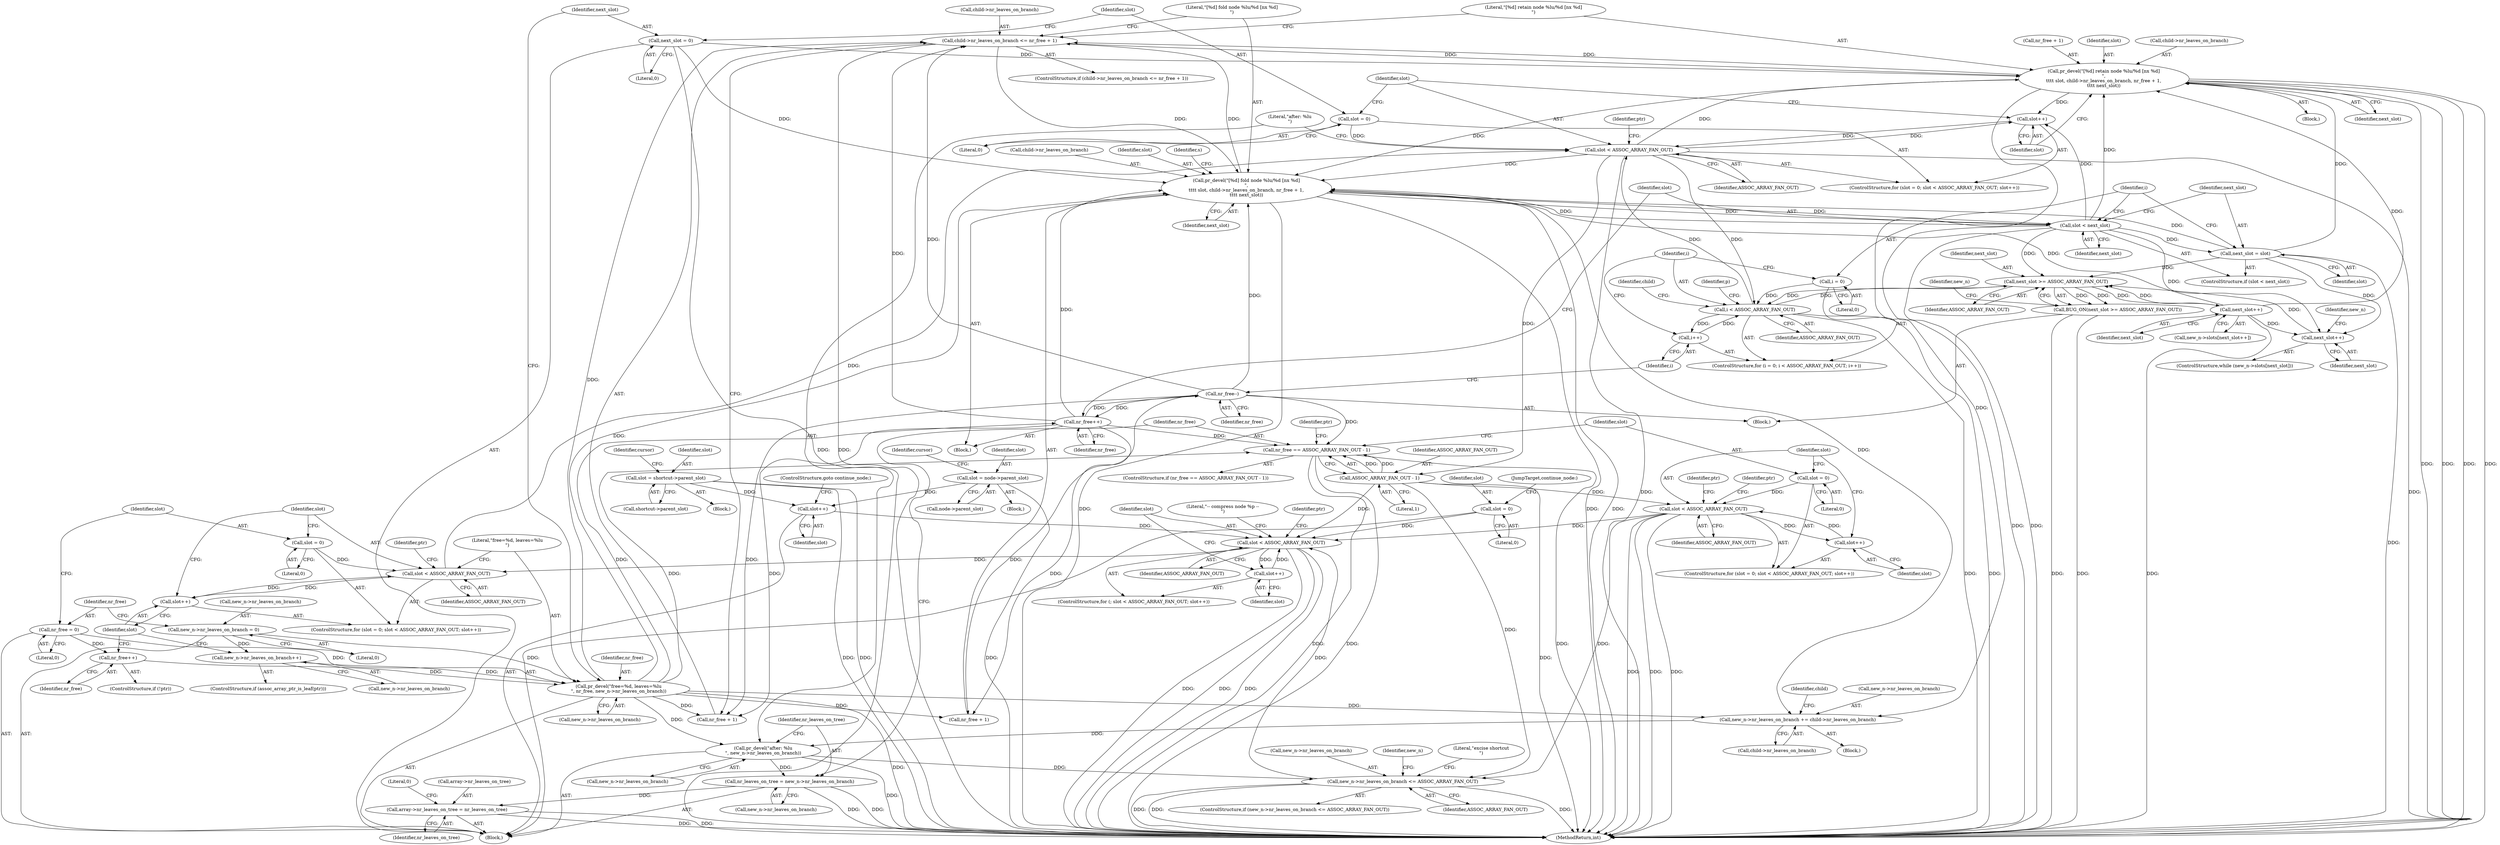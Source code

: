 digraph "0_linux_95389b08d93d5c06ec63ab49bd732b0069b7c35e@API" {
"1000476" [label="(Call,child->nr_leaves_on_branch <= nr_free + 1)"];
"1000563" [label="(Call,pr_devel(\"[%d] retain node %lu/%d [nx %d]\n\",\n\t\t\t\t slot, child->nr_leaves_on_branch, nr_free + 1,\n\t\t\t\t next_slot))"];
"1000426" [label="(Call,slot < ASSOC_ARRAY_FAN_OUT)"];
"1000423" [label="(Call,slot = 0)"];
"1000429" [label="(Call,slot++)"];
"1000506" [label="(Call,slot < next_slot)"];
"1000484" [label="(Call,pr_devel(\"[%d] fold node %lu/%d [nx %d]\n\",\n\t\t\t\t slot, child->nr_leaves_on_branch, nr_free + 1,\n\t\t\t\t next_slot))"];
"1000476" [label="(Call,child->nr_leaves_on_branch <= nr_free + 1)"];
"1000557" [label="(Call,nr_free--)"];
"1000503" [label="(Call,nr_free++)"];
"1000413" [label="(Call,pr_devel(\"free=%d, leaves=%lu\n\", nr_free, new_n->nr_leaves_on_branch))"];
"1000403" [label="(Call,nr_free++)"];
"1000380" [label="(Call,nr_free = 0)"];
"1000375" [label="(Call,new_n->nr_leaves_on_branch = 0)"];
"1000409" [label="(Call,new_n->nr_leaves_on_branch++)"];
"1000509" [label="(Call,next_slot = slot)"];
"1000419" [label="(Call,next_slot = 0)"];
"1000554" [label="(Call,next_slot++)"];
"1000546" [label="(Call,next_slot >= ASSOC_ARRAY_FAN_OUT)"];
"1000543" [label="(Call,next_slot++)"];
"1000516" [label="(Call,i < ASSOC_ARRAY_FAN_OUT)"];
"1000519" [label="(Call,i++)"];
"1000513" [label="(Call,i = 0)"];
"1000387" [label="(Call,slot < ASSOC_ARRAY_FAN_OUT)"];
"1000390" [label="(Call,slot++)"];
"1000384" [label="(Call,slot = 0)"];
"1000326" [label="(Call,slot < ASSOC_ARRAY_FAN_OUT)"];
"1000321" [label="(Call,slot = 0)"];
"1000329" [label="(Call,slot++)"];
"1000847" [label="(Call,slot++)"];
"1000816" [label="(Call,slot = shortcut->parent_slot)"];
"1000832" [label="(Call,slot = node->parent_slot)"];
"1000586" [label="(Call,ASSOC_ARRAY_FAN_OUT - 1)"];
"1000751" [label="(Call,new_n->nr_leaves_on_branch <= ASSOC_ARRAY_FAN_OUT)"];
"1000573" [label="(Call,pr_devel(\"after: %lu\n\", new_n->nr_leaves_on_branch))"];
"1000468" [label="(Call,new_n->nr_leaves_on_branch += child->nr_leaves_on_branch)"];
"1000594" [label="(Call,slot < ASSOC_ARRAY_FAN_OUT)"];
"1000597" [label="(Call,slot++)"];
"1000591" [label="(Call,slot = 0)"];
"1000578" [label="(Call,nr_leaves_on_tree = new_n->nr_leaves_on_branch)"];
"1000862" [label="(Call,array->nr_leaves_on_tree = nr_leaves_on_tree)"];
"1000545" [label="(Call,BUG_ON(next_slot >= ASSOC_ARRAY_FAN_OUT))"];
"1000584" [label="(Call,nr_free == ASSOC_ARRAY_FAN_OUT - 1)"];
"1000592" [label="(Identifier,slot)"];
"1000573" [label="(Call,pr_devel(\"after: %lu\n\", new_n->nr_leaves_on_branch))"];
"1000333" [label="(Identifier,ptr)"];
"1000429" [label="(Call,slot++)"];
"1000834" [label="(Call,node->parent_slot)"];
"1000387" [label="(Call,slot < ASSOC_ARRAY_FAN_OUT)"];
"1000373" [label="(Literal,\"-- compress node %p --\n\")"];
"1000328" [label="(Identifier,ASSOC_ARRAY_FAN_OUT)"];
"1000593" [label="(Literal,0)"];
"1000422" [label="(ControlStructure,for (slot = 0; slot < ASSOC_ARRAY_FAN_OUT; slot++))"];
"1000413" [label="(Call,pr_devel(\"free=%d, leaves=%lu\n\", nr_free, new_n->nr_leaves_on_branch))"];
"1000562" [label="(Block,)"];
"1000543" [label="(Call,next_slot++)"];
"1000509" [label="(Call,next_slot = slot)"];
"1000521" [label="(Block,)"];
"1000584" [label="(Call,nr_free == ASSOC_ARRAY_FAN_OUT - 1)"];
"1000569" [label="(Call,nr_free + 1)"];
"1000595" [label="(Identifier,slot)"];
"1000557" [label="(Call,nr_free--)"];
"1000404" [label="(Identifier,nr_free)"];
"1000410" [label="(Call,new_n->nr_leaves_on_branch)"];
"1000425" [label="(Literal,0)"];
"1000555" [label="(Identifier,next_slot)"];
"1000478" [label="(Identifier,child)"];
"1000572" [label="(Identifier,next_slot)"];
"1000329" [label="(Call,slot++)"];
"1000831" [label="(Block,)"];
"1000386" [label="(Literal,0)"];
"1000384" [label="(Call,slot = 0)"];
"1000385" [label="(Identifier,slot)"];
"1000420" [label="(Identifier,next_slot)"];
"1000375" [label="(Call,new_n->nr_leaves_on_branch = 0)"];
"1000547" [label="(Identifier,next_slot)"];
"1000423" [label="(Call,slot = 0)"];
"1000811" [label="(Block,)"];
"1000579" [label="(Identifier,nr_leaves_on_tree)"];
"1000751" [label="(Call,new_n->nr_leaves_on_branch <= ASSOC_ARRAY_FAN_OUT)"];
"1000550" [label="(Call,new_n->slots[next_slot++])"];
"1000548" [label="(Identifier,ASSOC_ARRAY_FAN_OUT)"];
"1000558" [label="(Identifier,nr_free)"];
"1000512" [label="(ControlStructure,for (i = 0; i < ASSOC_ARRAY_FAN_OUT; i++))"];
"1000321" [label="(Call,slot = 0)"];
"1000565" [label="(Identifier,slot)"];
"1000832" [label="(Call,slot = node->parent_slot)"];
"1000390" [label="(Call,slot++)"];
"1000477" [label="(Call,child->nr_leaves_on_branch)"];
"1000493" [label="(Identifier,next_slot)"];
"1000323" [label="(Literal,0)"];
"1000476" [label="(Call,child->nr_leaves_on_branch <= nr_free + 1)"];
"1000510" [label="(Identifier,next_slot)"];
"1000517" [label="(Identifier,i)"];
"1000560" [label="(Identifier,child)"];
"1000838" [label="(Identifier,cursor)"];
"1000578" [label="(Call,nr_leaves_on_tree = new_n->nr_leaves_on_branch)"];
"1000590" [label="(ControlStructure,for (slot = 0; slot < ASSOC_ARRAY_FAN_OUT; slot++))"];
"1000383" [label="(ControlStructure,for (slot = 0; slot < ASSOC_ARRAY_FAN_OUT; slot++))"];
"1000566" [label="(Call,child->nr_leaves_on_branch)"];
"1000326" [label="(Call,slot < ASSOC_ARRAY_FAN_OUT)"];
"1000382" [label="(Literal,0)"];
"1000597" [label="(Call,slot++)"];
"1000755" [label="(Identifier,ASSOC_ARRAY_FAN_OUT)"];
"1000863" [label="(Call,array->nr_leaves_on_tree)"];
"1000431" [label="(Block,)"];
"1000585" [label="(Identifier,nr_free)"];
"1000400" [label="(ControlStructure,if (!ptr))"];
"1000376" [label="(Call,new_n->nr_leaves_on_branch)"];
"1000554" [label="(Call,next_slot++)"];
"1000601" [label="(Identifier,ptr)"];
"1000430" [label="(Identifier,slot)"];
"1000415" [label="(Identifier,nr_free)"];
"1000379" [label="(Literal,0)"];
"1000818" [label="(Call,shortcut->parent_slot)"];
"1000414" [label="(Literal,\"free=%d, leaves=%lu\n\")"];
"1000552" [label="(Identifier,new_n)"];
"1000416" [label="(Call,new_n->nr_leaves_on_branch)"];
"1000486" [label="(Identifier,slot)"];
"1000330" [label="(Identifier,slot)"];
"1000325" [label="(ControlStructure,for (; slot < ASSOC_ARRAY_FAN_OUT; slot++))"];
"1000485" [label="(Literal,\"[%d] fold node %lu/%d [nx %d]\n\")"];
"1000506" [label="(Call,slot < next_slot)"];
"1000515" [label="(Literal,0)"];
"1000508" [label="(Identifier,next_slot)"];
"1000847" [label="(Call,slot++)"];
"1000327" [label="(Identifier,slot)"];
"1000520" [label="(Identifier,i)"];
"1000322" [label="(Identifier,slot)"];
"1000503" [label="(Call,nr_free++)"];
"1000518" [label="(Identifier,ASSOC_ARRAY_FAN_OUT)"];
"1000389" [label="(Identifier,ASSOC_ARRAY_FAN_OUT)"];
"1000583" [label="(ControlStructure,if (nr_free == ASSOC_ARRAY_FAN_OUT - 1))"];
"1000544" [label="(Identifier,next_slot)"];
"1000427" [label="(Identifier,slot)"];
"1000816" [label="(Call,slot = shortcut->parent_slot)"];
"1000750" [label="(ControlStructure,if (new_n->nr_leaves_on_branch <= ASSOC_ARRAY_FAN_OUT))"];
"1000575" [label="(Call,new_n->nr_leaves_on_branch)"];
"1000563" [label="(Call,pr_devel(\"[%d] retain node %lu/%d [nx %d]\n\",\n\t\t\t\t slot, child->nr_leaves_on_branch, nr_free + 1,\n\t\t\t\t next_slot))"];
"1000868" [label="(Literal,0)"];
"1000546" [label="(Call,next_slot >= ASSOC_ARRAY_FAN_OUT)"];
"1000849" [label="(ControlStructure,goto continue_node;)"];
"1000116" [label="(Block,)"];
"1000424" [label="(Identifier,slot)"];
"1000752" [label="(Call,new_n->nr_leaves_on_branch)"];
"1000381" [label="(Identifier,nr_free)"];
"1000507" [label="(Identifier,slot)"];
"1000564" [label="(Literal,\"[%d] retain node %lu/%d [nx %d]\n\")"];
"1000586" [label="(Call,ASSOC_ARRAY_FAN_OUT - 1)"];
"1000495" [label="(Identifier,s)"];
"1000848" [label="(Identifier,slot)"];
"1000580" [label="(Call,new_n->nr_leaves_on_branch)"];
"1000468" [label="(Call,new_n->nr_leaves_on_branch += child->nr_leaves_on_branch)"];
"1000490" [label="(Call,nr_free + 1)"];
"1000391" [label="(Identifier,slot)"];
"1000833" [label="(Identifier,slot)"];
"1000469" [label="(Call,new_n->nr_leaves_on_branch)"];
"1000574" [label="(Literal,\"after: %lu\n\")"];
"1000519" [label="(Call,i++)"];
"1000421" [label="(Literal,0)"];
"1000403" [label="(Call,nr_free++)"];
"1000598" [label="(Identifier,slot)"];
"1000817" [label="(Identifier,slot)"];
"1000866" [label="(Identifier,nr_leaves_on_tree)"];
"1000822" [label="(Identifier,cursor)"];
"1000587" [label="(Identifier,ASSOC_ARRAY_FAN_OUT)"];
"1000524" [label="(Identifier,p)"];
"1000380" [label="(Call,nr_free = 0)"];
"1000516" [label="(Call,i < ASSOC_ARRAY_FAN_OUT)"];
"1000426" [label="(Call,slot < ASSOC_ARRAY_FAN_OUT)"];
"1000504" [label="(Identifier,nr_free)"];
"1000475" [label="(ControlStructure,if (child->nr_leaves_on_branch <= nr_free + 1))"];
"1000394" [label="(Identifier,ptr)"];
"1000409" [label="(Call,new_n->nr_leaves_on_branch++)"];
"1000588" [label="(Literal,1)"];
"1000483" [label="(Block,)"];
"1000472" [label="(Call,child->nr_leaves_on_branch)"];
"1000419" [label="(Call,next_slot = 0)"];
"1000406" [label="(ControlStructure,if (assoc_array_ptr_is_leaf(ptr)))"];
"1000537" [label="(ControlStructure,while (new_n->slots[next_slot]))"];
"1000799" [label="(Identifier,new_n)"];
"1000514" [label="(Identifier,i)"];
"1000545" [label="(Call,BUG_ON(next_slot >= ASSOC_ARRAY_FAN_OUT))"];
"1000882" [label="(MethodReturn,int)"];
"1000324" [label="(JumpTarget,continue_node:)"];
"1000435" [label="(Identifier,ptr)"];
"1000594" [label="(Call,slot < ASSOC_ARRAY_FAN_OUT)"];
"1000388" [label="(Identifier,slot)"];
"1000591" [label="(Call,slot = 0)"];
"1000596" [label="(Identifier,ASSOC_ARRAY_FAN_OUT)"];
"1000428" [label="(Identifier,ASSOC_ARRAY_FAN_OUT)"];
"1000724" [label="(Identifier,ptr)"];
"1000487" [label="(Call,child->nr_leaves_on_branch)"];
"1000540" [label="(Identifier,new_n)"];
"1000505" [label="(ControlStructure,if (slot < next_slot))"];
"1000480" [label="(Call,nr_free + 1)"];
"1000759" [label="(Literal,\"excise shortcut\n\")"];
"1000484" [label="(Call,pr_devel(\"[%d] fold node %lu/%d [nx %d]\n\",\n\t\t\t\t slot, child->nr_leaves_on_branch, nr_free + 1,\n\t\t\t\t next_slot))"];
"1000511" [label="(Identifier,slot)"];
"1000611" [label="(Identifier,ptr)"];
"1000513" [label="(Call,i = 0)"];
"1000862" [label="(Call,array->nr_leaves_on_tree = nr_leaves_on_tree)"];
"1000476" -> "1000475"  [label="AST: "];
"1000476" -> "1000480"  [label="CFG: "];
"1000477" -> "1000476"  [label="AST: "];
"1000480" -> "1000476"  [label="AST: "];
"1000485" -> "1000476"  [label="CFG: "];
"1000564" -> "1000476"  [label="CFG: "];
"1000476" -> "1000882"  [label="DDG: "];
"1000563" -> "1000476"  [label="DDG: "];
"1000484" -> "1000476"  [label="DDG: "];
"1000557" -> "1000476"  [label="DDG: "];
"1000503" -> "1000476"  [label="DDG: "];
"1000413" -> "1000476"  [label="DDG: "];
"1000476" -> "1000484"  [label="DDG: "];
"1000476" -> "1000563"  [label="DDG: "];
"1000563" -> "1000562"  [label="AST: "];
"1000563" -> "1000572"  [label="CFG: "];
"1000564" -> "1000563"  [label="AST: "];
"1000565" -> "1000563"  [label="AST: "];
"1000566" -> "1000563"  [label="AST: "];
"1000569" -> "1000563"  [label="AST: "];
"1000572" -> "1000563"  [label="AST: "];
"1000430" -> "1000563"  [label="CFG: "];
"1000563" -> "1000882"  [label="DDG: "];
"1000563" -> "1000882"  [label="DDG: "];
"1000563" -> "1000882"  [label="DDG: "];
"1000563" -> "1000882"  [label="DDG: "];
"1000563" -> "1000429"  [label="DDG: "];
"1000563" -> "1000468"  [label="DDG: "];
"1000563" -> "1000484"  [label="DDG: "];
"1000426" -> "1000563"  [label="DDG: "];
"1000509" -> "1000563"  [label="DDG: "];
"1000506" -> "1000563"  [label="DDG: "];
"1000419" -> "1000563"  [label="DDG: "];
"1000554" -> "1000563"  [label="DDG: "];
"1000426" -> "1000422"  [label="AST: "];
"1000426" -> "1000428"  [label="CFG: "];
"1000427" -> "1000426"  [label="AST: "];
"1000428" -> "1000426"  [label="AST: "];
"1000435" -> "1000426"  [label="CFG: "];
"1000574" -> "1000426"  [label="CFG: "];
"1000426" -> "1000882"  [label="DDG: "];
"1000426" -> "1000882"  [label="DDG: "];
"1000423" -> "1000426"  [label="DDG: "];
"1000429" -> "1000426"  [label="DDG: "];
"1000387" -> "1000426"  [label="DDG: "];
"1000516" -> "1000426"  [label="DDG: "];
"1000426" -> "1000429"  [label="DDG: "];
"1000426" -> "1000484"  [label="DDG: "];
"1000426" -> "1000516"  [label="DDG: "];
"1000426" -> "1000586"  [label="DDG: "];
"1000423" -> "1000422"  [label="AST: "];
"1000423" -> "1000425"  [label="CFG: "];
"1000424" -> "1000423"  [label="AST: "];
"1000425" -> "1000423"  [label="AST: "];
"1000427" -> "1000423"  [label="CFG: "];
"1000429" -> "1000422"  [label="AST: "];
"1000429" -> "1000430"  [label="CFG: "];
"1000430" -> "1000429"  [label="AST: "];
"1000427" -> "1000429"  [label="CFG: "];
"1000506" -> "1000429"  [label="DDG: "];
"1000506" -> "1000505"  [label="AST: "];
"1000506" -> "1000508"  [label="CFG: "];
"1000507" -> "1000506"  [label="AST: "];
"1000508" -> "1000506"  [label="AST: "];
"1000510" -> "1000506"  [label="CFG: "];
"1000514" -> "1000506"  [label="CFG: "];
"1000506" -> "1000882"  [label="DDG: "];
"1000506" -> "1000882"  [label="DDG: "];
"1000506" -> "1000484"  [label="DDG: "];
"1000484" -> "1000506"  [label="DDG: "];
"1000484" -> "1000506"  [label="DDG: "];
"1000506" -> "1000509"  [label="DDG: "];
"1000506" -> "1000543"  [label="DDG: "];
"1000506" -> "1000546"  [label="DDG: "];
"1000484" -> "1000483"  [label="AST: "];
"1000484" -> "1000493"  [label="CFG: "];
"1000485" -> "1000484"  [label="AST: "];
"1000486" -> "1000484"  [label="AST: "];
"1000487" -> "1000484"  [label="AST: "];
"1000490" -> "1000484"  [label="AST: "];
"1000493" -> "1000484"  [label="AST: "];
"1000495" -> "1000484"  [label="CFG: "];
"1000484" -> "1000882"  [label="DDG: "];
"1000484" -> "1000882"  [label="DDG: "];
"1000484" -> "1000882"  [label="DDG: "];
"1000484" -> "1000468"  [label="DDG: "];
"1000557" -> "1000484"  [label="DDG: "];
"1000503" -> "1000484"  [label="DDG: "];
"1000413" -> "1000484"  [label="DDG: "];
"1000509" -> "1000484"  [label="DDG: "];
"1000419" -> "1000484"  [label="DDG: "];
"1000554" -> "1000484"  [label="DDG: "];
"1000557" -> "1000521"  [label="AST: "];
"1000557" -> "1000558"  [label="CFG: "];
"1000558" -> "1000557"  [label="AST: "];
"1000520" -> "1000557"  [label="CFG: "];
"1000557" -> "1000480"  [label="DDG: "];
"1000557" -> "1000490"  [label="DDG: "];
"1000557" -> "1000503"  [label="DDG: "];
"1000503" -> "1000557"  [label="DDG: "];
"1000557" -> "1000584"  [label="DDG: "];
"1000503" -> "1000483"  [label="AST: "];
"1000503" -> "1000504"  [label="CFG: "];
"1000504" -> "1000503"  [label="AST: "];
"1000507" -> "1000503"  [label="CFG: "];
"1000503" -> "1000480"  [label="DDG: "];
"1000503" -> "1000490"  [label="DDG: "];
"1000413" -> "1000503"  [label="DDG: "];
"1000503" -> "1000584"  [label="DDG: "];
"1000413" -> "1000116"  [label="AST: "];
"1000413" -> "1000416"  [label="CFG: "];
"1000414" -> "1000413"  [label="AST: "];
"1000415" -> "1000413"  [label="AST: "];
"1000416" -> "1000413"  [label="AST: "];
"1000420" -> "1000413"  [label="CFG: "];
"1000413" -> "1000882"  [label="DDG: "];
"1000403" -> "1000413"  [label="DDG: "];
"1000380" -> "1000413"  [label="DDG: "];
"1000375" -> "1000413"  [label="DDG: "];
"1000409" -> "1000413"  [label="DDG: "];
"1000413" -> "1000468"  [label="DDG: "];
"1000413" -> "1000480"  [label="DDG: "];
"1000413" -> "1000490"  [label="DDG: "];
"1000413" -> "1000573"  [label="DDG: "];
"1000413" -> "1000584"  [label="DDG: "];
"1000403" -> "1000400"  [label="AST: "];
"1000403" -> "1000404"  [label="CFG: "];
"1000404" -> "1000403"  [label="AST: "];
"1000391" -> "1000403"  [label="CFG: "];
"1000380" -> "1000403"  [label="DDG: "];
"1000380" -> "1000116"  [label="AST: "];
"1000380" -> "1000382"  [label="CFG: "];
"1000381" -> "1000380"  [label="AST: "];
"1000382" -> "1000380"  [label="AST: "];
"1000385" -> "1000380"  [label="CFG: "];
"1000375" -> "1000116"  [label="AST: "];
"1000375" -> "1000379"  [label="CFG: "];
"1000376" -> "1000375"  [label="AST: "];
"1000379" -> "1000375"  [label="AST: "];
"1000381" -> "1000375"  [label="CFG: "];
"1000375" -> "1000409"  [label="DDG: "];
"1000409" -> "1000406"  [label="AST: "];
"1000409" -> "1000410"  [label="CFG: "];
"1000410" -> "1000409"  [label="AST: "];
"1000391" -> "1000409"  [label="CFG: "];
"1000509" -> "1000505"  [label="AST: "];
"1000509" -> "1000511"  [label="CFG: "];
"1000510" -> "1000509"  [label="AST: "];
"1000511" -> "1000509"  [label="AST: "];
"1000514" -> "1000509"  [label="CFG: "];
"1000509" -> "1000882"  [label="DDG: "];
"1000509" -> "1000543"  [label="DDG: "];
"1000509" -> "1000546"  [label="DDG: "];
"1000419" -> "1000116"  [label="AST: "];
"1000419" -> "1000421"  [label="CFG: "];
"1000420" -> "1000419"  [label="AST: "];
"1000421" -> "1000419"  [label="AST: "];
"1000424" -> "1000419"  [label="CFG: "];
"1000419" -> "1000882"  [label="DDG: "];
"1000554" -> "1000550"  [label="AST: "];
"1000554" -> "1000555"  [label="CFG: "];
"1000555" -> "1000554"  [label="AST: "];
"1000550" -> "1000554"  [label="CFG: "];
"1000554" -> "1000882"  [label="DDG: "];
"1000554" -> "1000543"  [label="DDG: "];
"1000554" -> "1000546"  [label="DDG: "];
"1000546" -> "1000554"  [label="DDG: "];
"1000546" -> "1000545"  [label="AST: "];
"1000546" -> "1000548"  [label="CFG: "];
"1000547" -> "1000546"  [label="AST: "];
"1000548" -> "1000546"  [label="AST: "];
"1000545" -> "1000546"  [label="CFG: "];
"1000546" -> "1000516"  [label="DDG: "];
"1000546" -> "1000545"  [label="DDG: "];
"1000546" -> "1000545"  [label="DDG: "];
"1000543" -> "1000546"  [label="DDG: "];
"1000516" -> "1000546"  [label="DDG: "];
"1000543" -> "1000537"  [label="AST: "];
"1000543" -> "1000544"  [label="CFG: "];
"1000544" -> "1000543"  [label="AST: "];
"1000540" -> "1000543"  [label="CFG: "];
"1000516" -> "1000512"  [label="AST: "];
"1000516" -> "1000518"  [label="CFG: "];
"1000517" -> "1000516"  [label="AST: "];
"1000518" -> "1000516"  [label="AST: "];
"1000524" -> "1000516"  [label="CFG: "];
"1000560" -> "1000516"  [label="CFG: "];
"1000516" -> "1000882"  [label="DDG: "];
"1000516" -> "1000882"  [label="DDG: "];
"1000519" -> "1000516"  [label="DDG: "];
"1000513" -> "1000516"  [label="DDG: "];
"1000516" -> "1000519"  [label="DDG: "];
"1000519" -> "1000512"  [label="AST: "];
"1000519" -> "1000520"  [label="CFG: "];
"1000520" -> "1000519"  [label="AST: "];
"1000517" -> "1000519"  [label="CFG: "];
"1000513" -> "1000512"  [label="AST: "];
"1000513" -> "1000515"  [label="CFG: "];
"1000514" -> "1000513"  [label="AST: "];
"1000515" -> "1000513"  [label="AST: "];
"1000517" -> "1000513"  [label="CFG: "];
"1000387" -> "1000383"  [label="AST: "];
"1000387" -> "1000389"  [label="CFG: "];
"1000388" -> "1000387"  [label="AST: "];
"1000389" -> "1000387"  [label="AST: "];
"1000394" -> "1000387"  [label="CFG: "];
"1000414" -> "1000387"  [label="CFG: "];
"1000390" -> "1000387"  [label="DDG: "];
"1000384" -> "1000387"  [label="DDG: "];
"1000326" -> "1000387"  [label="DDG: "];
"1000387" -> "1000390"  [label="DDG: "];
"1000390" -> "1000383"  [label="AST: "];
"1000390" -> "1000391"  [label="CFG: "];
"1000391" -> "1000390"  [label="AST: "];
"1000388" -> "1000390"  [label="CFG: "];
"1000384" -> "1000383"  [label="AST: "];
"1000384" -> "1000386"  [label="CFG: "];
"1000385" -> "1000384"  [label="AST: "];
"1000386" -> "1000384"  [label="AST: "];
"1000388" -> "1000384"  [label="CFG: "];
"1000326" -> "1000325"  [label="AST: "];
"1000326" -> "1000328"  [label="CFG: "];
"1000327" -> "1000326"  [label="AST: "];
"1000328" -> "1000326"  [label="AST: "];
"1000333" -> "1000326"  [label="CFG: "];
"1000373" -> "1000326"  [label="CFG: "];
"1000326" -> "1000882"  [label="DDG: "];
"1000326" -> "1000882"  [label="DDG: "];
"1000326" -> "1000882"  [label="DDG: "];
"1000321" -> "1000326"  [label="DDG: "];
"1000329" -> "1000326"  [label="DDG: "];
"1000847" -> "1000326"  [label="DDG: "];
"1000586" -> "1000326"  [label="DDG: "];
"1000751" -> "1000326"  [label="DDG: "];
"1000594" -> "1000326"  [label="DDG: "];
"1000326" -> "1000329"  [label="DDG: "];
"1000321" -> "1000116"  [label="AST: "];
"1000321" -> "1000323"  [label="CFG: "];
"1000322" -> "1000321"  [label="AST: "];
"1000323" -> "1000321"  [label="AST: "];
"1000324" -> "1000321"  [label="CFG: "];
"1000329" -> "1000325"  [label="AST: "];
"1000329" -> "1000330"  [label="CFG: "];
"1000330" -> "1000329"  [label="AST: "];
"1000327" -> "1000329"  [label="CFG: "];
"1000847" -> "1000116"  [label="AST: "];
"1000847" -> "1000848"  [label="CFG: "];
"1000848" -> "1000847"  [label="AST: "];
"1000849" -> "1000847"  [label="CFG: "];
"1000816" -> "1000847"  [label="DDG: "];
"1000832" -> "1000847"  [label="DDG: "];
"1000816" -> "1000811"  [label="AST: "];
"1000816" -> "1000818"  [label="CFG: "];
"1000817" -> "1000816"  [label="AST: "];
"1000818" -> "1000816"  [label="AST: "];
"1000822" -> "1000816"  [label="CFG: "];
"1000816" -> "1000882"  [label="DDG: "];
"1000816" -> "1000882"  [label="DDG: "];
"1000832" -> "1000831"  [label="AST: "];
"1000832" -> "1000834"  [label="CFG: "];
"1000833" -> "1000832"  [label="AST: "];
"1000834" -> "1000832"  [label="AST: "];
"1000838" -> "1000832"  [label="CFG: "];
"1000832" -> "1000882"  [label="DDG: "];
"1000586" -> "1000584"  [label="AST: "];
"1000586" -> "1000588"  [label="CFG: "];
"1000587" -> "1000586"  [label="AST: "];
"1000588" -> "1000586"  [label="AST: "];
"1000584" -> "1000586"  [label="CFG: "];
"1000586" -> "1000882"  [label="DDG: "];
"1000586" -> "1000584"  [label="DDG: "];
"1000586" -> "1000584"  [label="DDG: "];
"1000586" -> "1000594"  [label="DDG: "];
"1000586" -> "1000751"  [label="DDG: "];
"1000751" -> "1000750"  [label="AST: "];
"1000751" -> "1000755"  [label="CFG: "];
"1000752" -> "1000751"  [label="AST: "];
"1000755" -> "1000751"  [label="AST: "];
"1000759" -> "1000751"  [label="CFG: "];
"1000799" -> "1000751"  [label="CFG: "];
"1000751" -> "1000882"  [label="DDG: "];
"1000751" -> "1000882"  [label="DDG: "];
"1000751" -> "1000882"  [label="DDG: "];
"1000573" -> "1000751"  [label="DDG: "];
"1000594" -> "1000751"  [label="DDG: "];
"1000573" -> "1000116"  [label="AST: "];
"1000573" -> "1000575"  [label="CFG: "];
"1000574" -> "1000573"  [label="AST: "];
"1000575" -> "1000573"  [label="AST: "];
"1000579" -> "1000573"  [label="CFG: "];
"1000573" -> "1000882"  [label="DDG: "];
"1000468" -> "1000573"  [label="DDG: "];
"1000573" -> "1000578"  [label="DDG: "];
"1000468" -> "1000431"  [label="AST: "];
"1000468" -> "1000472"  [label="CFG: "];
"1000469" -> "1000468"  [label="AST: "];
"1000472" -> "1000468"  [label="AST: "];
"1000478" -> "1000468"  [label="CFG: "];
"1000594" -> "1000590"  [label="AST: "];
"1000594" -> "1000596"  [label="CFG: "];
"1000595" -> "1000594"  [label="AST: "];
"1000596" -> "1000594"  [label="AST: "];
"1000601" -> "1000594"  [label="CFG: "];
"1000611" -> "1000594"  [label="CFG: "];
"1000594" -> "1000882"  [label="DDG: "];
"1000594" -> "1000882"  [label="DDG: "];
"1000594" -> "1000882"  [label="DDG: "];
"1000597" -> "1000594"  [label="DDG: "];
"1000591" -> "1000594"  [label="DDG: "];
"1000594" -> "1000597"  [label="DDG: "];
"1000597" -> "1000590"  [label="AST: "];
"1000597" -> "1000598"  [label="CFG: "];
"1000598" -> "1000597"  [label="AST: "];
"1000595" -> "1000597"  [label="CFG: "];
"1000591" -> "1000590"  [label="AST: "];
"1000591" -> "1000593"  [label="CFG: "];
"1000592" -> "1000591"  [label="AST: "];
"1000593" -> "1000591"  [label="AST: "];
"1000595" -> "1000591"  [label="CFG: "];
"1000578" -> "1000116"  [label="AST: "];
"1000578" -> "1000580"  [label="CFG: "];
"1000579" -> "1000578"  [label="AST: "];
"1000580" -> "1000578"  [label="AST: "];
"1000585" -> "1000578"  [label="CFG: "];
"1000578" -> "1000882"  [label="DDG: "];
"1000578" -> "1000882"  [label="DDG: "];
"1000578" -> "1000862"  [label="DDG: "];
"1000862" -> "1000116"  [label="AST: "];
"1000862" -> "1000866"  [label="CFG: "];
"1000863" -> "1000862"  [label="AST: "];
"1000866" -> "1000862"  [label="AST: "];
"1000868" -> "1000862"  [label="CFG: "];
"1000862" -> "1000882"  [label="DDG: "];
"1000862" -> "1000882"  [label="DDG: "];
"1000545" -> "1000521"  [label="AST: "];
"1000552" -> "1000545"  [label="CFG: "];
"1000545" -> "1000882"  [label="DDG: "];
"1000545" -> "1000882"  [label="DDG: "];
"1000584" -> "1000583"  [label="AST: "];
"1000585" -> "1000584"  [label="AST: "];
"1000592" -> "1000584"  [label="CFG: "];
"1000724" -> "1000584"  [label="CFG: "];
"1000584" -> "1000882"  [label="DDG: "];
"1000584" -> "1000882"  [label="DDG: "];
"1000584" -> "1000882"  [label="DDG: "];
}
